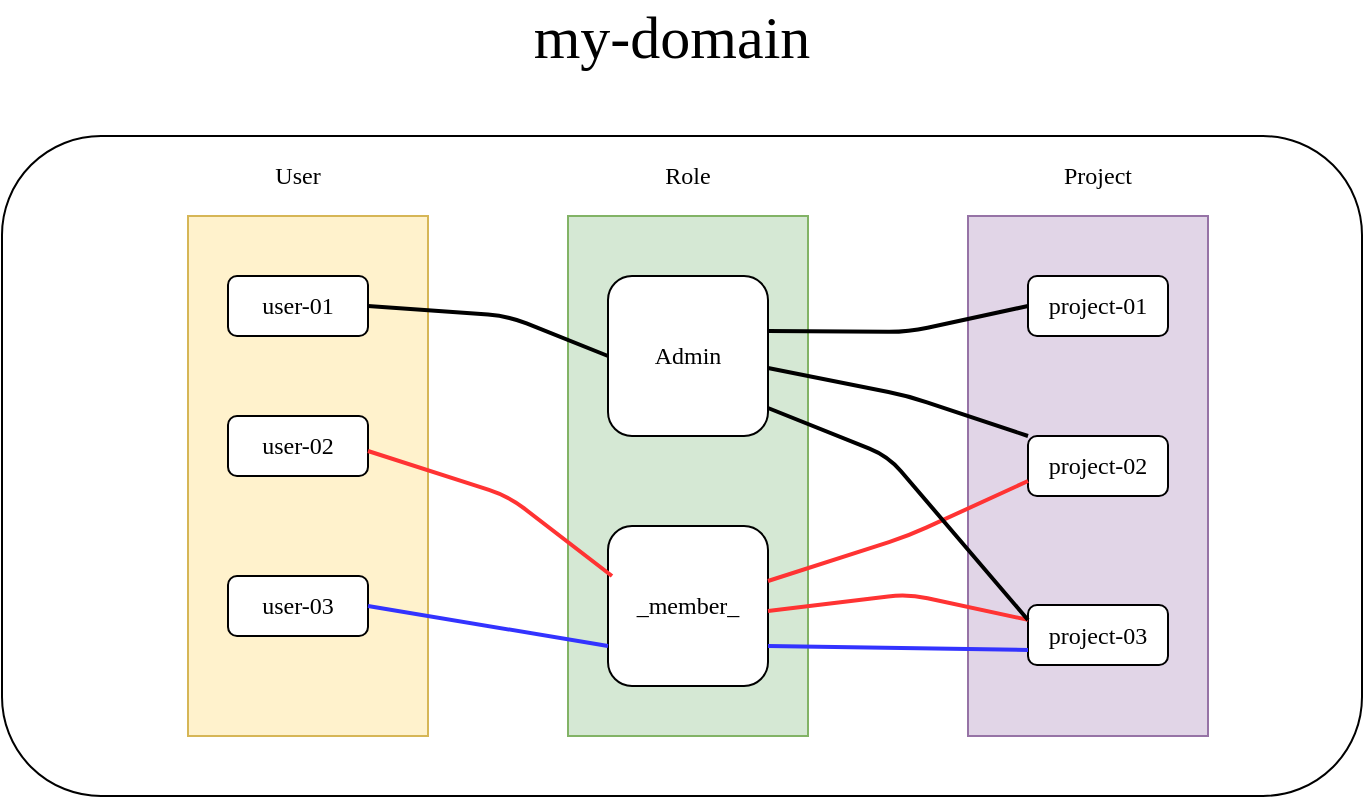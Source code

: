 <mxfile version="14.3.2" type="github"><diagram id="eh201d9-2q3g0imAl7fQ" name="Page-1"><mxGraphModel dx="1422" dy="762" grid="0" gridSize="10" guides="1" tooltips="1" connect="1" arrows="1" fold="1" page="1" pageScale="1" pageWidth="827" pageHeight="1169" math="0" shadow="0"><root><mxCell id="0"/><mxCell id="1" parent="0"/><mxCell id="l6jlZCDYiAElMfrEWZ4D-2" value="" style="rounded=1;whiteSpace=wrap;html=1;fontFamily=Comic Sans MS;" vertex="1" parent="1"><mxGeometry x="100" y="343" width="680" height="330" as="geometry"/></mxCell><mxCell id="l6jlZCDYiAElMfrEWZ4D-16" value="" style="rounded=0;whiteSpace=wrap;html=1;fontFamily=Comic Sans MS;fillColor=#fff2cc;strokeColor=#d6b656;" vertex="1" parent="1"><mxGeometry x="193" y="383" width="120" height="260" as="geometry"/></mxCell><mxCell id="l6jlZCDYiAElMfrEWZ4D-15" value="" style="rounded=0;whiteSpace=wrap;html=1;fontFamily=Comic Sans MS;fillColor=#e1d5e7;strokeColor=#9673a6;" vertex="1" parent="1"><mxGeometry x="583" y="383" width="120" height="260" as="geometry"/></mxCell><mxCell id="l6jlZCDYiAElMfrEWZ4D-3" value="&lt;font style=&quot;font-size: 30px&quot;&gt;my-domain&lt;/font&gt;" style="text;html=1;strokeColor=none;fillColor=none;align=center;verticalAlign=middle;whiteSpace=wrap;rounded=0;fontSize=19;fontFamily=Comic Sans MS;" vertex="1" parent="1"><mxGeometry x="335" y="283" width="200" height="20" as="geometry"/></mxCell><mxCell id="l6jlZCDYiAElMfrEWZ4D-4" value="user-01" style="rounded=1;whiteSpace=wrap;html=1;fontFamily=Comic Sans MS;" vertex="1" parent="1"><mxGeometry x="213" y="413" width="70" height="30" as="geometry"/></mxCell><mxCell id="l6jlZCDYiAElMfrEWZ4D-6" value="user-03" style="rounded=1;whiteSpace=wrap;html=1;fontFamily=Comic Sans MS;" vertex="1" parent="1"><mxGeometry x="213" y="563" width="70" height="30" as="geometry"/></mxCell><mxCell id="l6jlZCDYiAElMfrEWZ4D-7" value="user-02" style="rounded=1;whiteSpace=wrap;html=1;fontFamily=Comic Sans MS;" vertex="1" parent="1"><mxGeometry x="213" y="483" width="70" height="30" as="geometry"/></mxCell><mxCell id="l6jlZCDYiAElMfrEWZ4D-8" value="" style="rounded=0;whiteSpace=wrap;html=1;fontFamily=Comic Sans MS;fillColor=#d5e8d4;strokeColor=#82b366;" vertex="1" parent="1"><mxGeometry x="383" y="383" width="120" height="260" as="geometry"/></mxCell><mxCell id="l6jlZCDYiAElMfrEWZ4D-9" value="Admin" style="rounded=1;whiteSpace=wrap;html=1;fontFamily=Comic Sans MS;" vertex="1" parent="1"><mxGeometry x="403" y="413" width="80" height="80" as="geometry"/></mxCell><mxCell id="l6jlZCDYiAElMfrEWZ4D-10" value="_member_" style="rounded=1;whiteSpace=wrap;html=1;fontFamily=Comic Sans MS;" vertex="1" parent="1"><mxGeometry x="403" y="538" width="80" height="80" as="geometry"/></mxCell><mxCell id="l6jlZCDYiAElMfrEWZ4D-11" value="project-01" style="rounded=1;whiteSpace=wrap;html=1;fontFamily=Comic Sans MS;" vertex="1" parent="1"><mxGeometry x="613" y="413" width="70" height="30" as="geometry"/></mxCell><mxCell id="l6jlZCDYiAElMfrEWZ4D-12" value="project-02" style="rounded=1;whiteSpace=wrap;html=1;fontFamily=Comic Sans MS;" vertex="1" parent="1"><mxGeometry x="613" y="493" width="70" height="30" as="geometry"/></mxCell><mxCell id="l6jlZCDYiAElMfrEWZ4D-13" value="project-03" style="rounded=1;whiteSpace=wrap;html=1;fontFamily=Comic Sans MS;" vertex="1" parent="1"><mxGeometry x="613" y="577.5" width="70" height="30" as="geometry"/></mxCell><mxCell id="l6jlZCDYiAElMfrEWZ4D-17" value="Role" style="text;html=1;strokeColor=none;fillColor=none;align=center;verticalAlign=middle;whiteSpace=wrap;rounded=0;fontFamily=Comic Sans MS;" vertex="1" parent="1"><mxGeometry x="423" y="353" width="40" height="20" as="geometry"/></mxCell><mxCell id="l6jlZCDYiAElMfrEWZ4D-18" value="Project" style="text;html=1;strokeColor=none;fillColor=none;align=center;verticalAlign=middle;whiteSpace=wrap;rounded=0;fontFamily=Comic Sans MS;" vertex="1" parent="1"><mxGeometry x="628" y="353" width="40" height="20" as="geometry"/></mxCell><mxCell id="l6jlZCDYiAElMfrEWZ4D-19" value="User" style="text;html=1;strokeColor=none;fillColor=none;align=center;verticalAlign=middle;whiteSpace=wrap;rounded=0;fontFamily=Comic Sans MS;" vertex="1" parent="1"><mxGeometry x="228" y="353" width="40" height="20" as="geometry"/></mxCell><mxCell id="l6jlZCDYiAElMfrEWZ4D-20" value="" style="endArrow=none;html=1;exitX=1;exitY=0.5;exitDx=0;exitDy=0;entryX=0;entryY=0.5;entryDx=0;entryDy=0;strokeWidth=2;fontFamily=Comic Sans MS;" edge="1" parent="1" source="l6jlZCDYiAElMfrEWZ4D-4" target="l6jlZCDYiAElMfrEWZ4D-9"><mxGeometry width="50" height="50" relative="1" as="geometry"><mxPoint x="333" y="403" as="sourcePoint"/><mxPoint x="383" y="353" as="targetPoint"/><Array as="points"><mxPoint x="353" y="433"/></Array></mxGeometry></mxCell><mxCell id="l6jlZCDYiAElMfrEWZ4D-21" value="" style="endArrow=none;html=1;exitX=1;exitY=0.5;exitDx=0;exitDy=0;strokeColor=#FF3333;strokeWidth=2;fontFamily=Comic Sans MS;" edge="1" parent="1"><mxGeometry width="50" height="50" relative="1" as="geometry"><mxPoint x="283" y="500.5" as="sourcePoint"/><mxPoint x="405" y="563" as="targetPoint"/><Array as="points"><mxPoint x="353" y="523"/></Array></mxGeometry></mxCell><mxCell id="l6jlZCDYiAElMfrEWZ4D-22" value="" style="endArrow=none;html=1;exitX=1;exitY=0.5;exitDx=0;exitDy=0;entryX=0;entryY=0.75;entryDx=0;entryDy=0;strokeColor=#FF3333;strokeWidth=2;fontFamily=Comic Sans MS;" edge="1" parent="1" target="l6jlZCDYiAElMfrEWZ4D-12"><mxGeometry width="50" height="50" relative="1" as="geometry"><mxPoint x="483" y="565.5" as="sourcePoint"/><mxPoint x="603" y="643" as="targetPoint"/><Array as="points"><mxPoint x="553" y="543"/></Array></mxGeometry></mxCell><mxCell id="l6jlZCDYiAElMfrEWZ4D-23" value="" style="endArrow=none;html=1;exitX=1;exitY=0.5;exitDx=0;exitDy=0;entryX=0;entryY=0.75;entryDx=0;entryDy=0;strokeColor=#3333FF;strokeWidth=2;fontFamily=Comic Sans MS;" edge="1" parent="1" target="l6jlZCDYiAElMfrEWZ4D-10"><mxGeometry width="50" height="50" relative="1" as="geometry"><mxPoint x="283" y="578" as="sourcePoint"/><mxPoint x="405" y="643.5" as="targetPoint"/><Array as="points"/></mxGeometry></mxCell><mxCell id="l6jlZCDYiAElMfrEWZ4D-24" value="" style="endArrow=none;html=1;exitX=1;exitY=0.75;exitDx=0;exitDy=0;entryX=0;entryY=0.75;entryDx=0;entryDy=0;strokeColor=#3333FF;strokeWidth=2;fontFamily=Comic Sans MS;" edge="1" parent="1" source="l6jlZCDYiAElMfrEWZ4D-10" target="l6jlZCDYiAElMfrEWZ4D-13"><mxGeometry width="50" height="50" relative="1" as="geometry"><mxPoint x="473" y="593" as="sourcePoint"/><mxPoint x="593" y="613" as="targetPoint"/><Array as="points"/></mxGeometry></mxCell><mxCell id="l6jlZCDYiAElMfrEWZ4D-25" value="" style="endArrow=none;html=1;exitX=1;exitY=0.5;exitDx=0;exitDy=0;strokeColor=#FF3333;strokeWidth=2;fontFamily=Comic Sans MS;" edge="1" parent="1" target="l6jlZCDYiAElMfrEWZ4D-13"><mxGeometry width="50" height="50" relative="1" as="geometry"><mxPoint x="483" y="580.5" as="sourcePoint"/><mxPoint x="613" y="528" as="targetPoint"/><Array as="points"><mxPoint x="553" y="572"/></Array></mxGeometry></mxCell><mxCell id="l6jlZCDYiAElMfrEWZ4D-26" value="" style="endArrow=none;html=1;exitX=1;exitY=0.5;exitDx=0;exitDy=0;entryX=0;entryY=0.5;entryDx=0;entryDy=0;strokeWidth=2;fontFamily=Comic Sans MS;" edge="1" parent="1" target="l6jlZCDYiAElMfrEWZ4D-11"><mxGeometry width="50" height="50" relative="1" as="geometry"><mxPoint x="483" y="440.5" as="sourcePoint"/><mxPoint x="603" y="465.5" as="targetPoint"/><Array as="points"><mxPoint x="553" y="441"/></Array></mxGeometry></mxCell><mxCell id="l6jlZCDYiAElMfrEWZ4D-27" value="" style="endArrow=none;html=1;exitX=1;exitY=0.5;exitDx=0;exitDy=0;strokeWidth=2;entryX=0;entryY=0;entryDx=0;entryDy=0;fontFamily=Comic Sans MS;" edge="1" parent="1" target="l6jlZCDYiAElMfrEWZ4D-12"><mxGeometry width="50" height="50" relative="1" as="geometry"><mxPoint x="483" y="459" as="sourcePoint"/><mxPoint x="613" y="446.5" as="targetPoint"/><Array as="points"><mxPoint x="553" y="473"/></Array></mxGeometry></mxCell><mxCell id="l6jlZCDYiAElMfrEWZ4D-28" value="" style="endArrow=none;html=1;exitX=1;exitY=0.5;exitDx=0;exitDy=0;strokeWidth=2;entryX=0;entryY=0.25;entryDx=0;entryDy=0;fontFamily=Comic Sans MS;" edge="1" parent="1" target="l6jlZCDYiAElMfrEWZ4D-13"><mxGeometry width="50" height="50" relative="1" as="geometry"><mxPoint x="483" y="479" as="sourcePoint"/><mxPoint x="613" y="513" as="targetPoint"/><Array as="points"><mxPoint x="543" y="503"/></Array></mxGeometry></mxCell></root></mxGraphModel></diagram></mxfile>